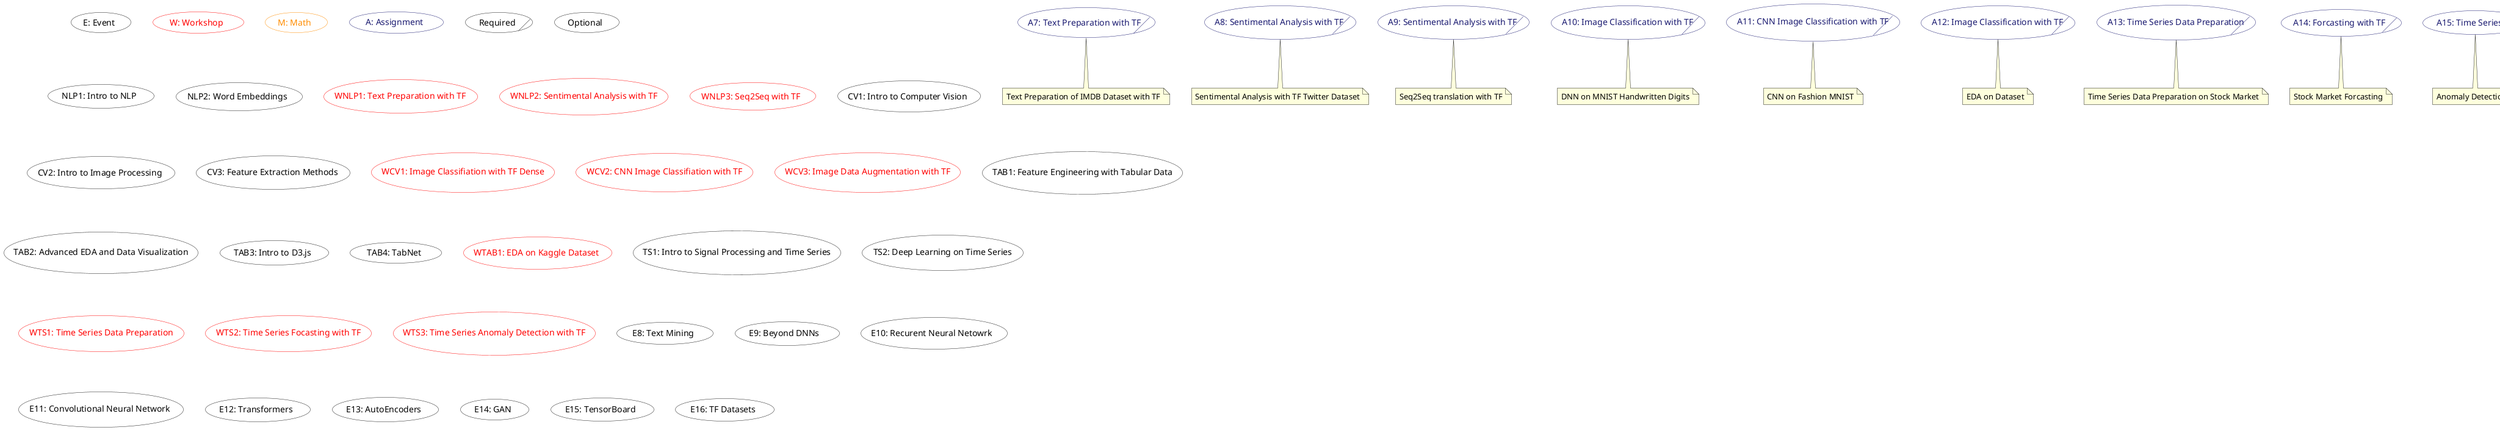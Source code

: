 @startuml "MLReady"

skinparam usecase {
BackgroundColor transparent
shadowing false
}

(E: Event)
(W: Workshop) #line:red;text:red
(M: Math) #line:darkorange;text:darkorange
(A: Assignment) #line:MidnightBlue;text:MidnightBlue
(Required)/
(Optional)

(NLP1: Intro to NLP) as NLP1
(NLP2: Word Embeddings) as NLP2
(WNLP1: Text Preparation with TF) as WNLP1 #line:red;text:red
(WNLP2: Sentimental Analysis with TF) as WNLP2 #line:red;text:red
(WNLP3: Seq2Seq with TF) as WNLP3 #line:red;text:red

(A7: Text Preparation with TF)/ as A7 #line:MidnightBlue;text:MidnightBlue
note bottom [[http://GDSCUIZ.github.io]]
Text Preparation of IMDB Dataset with TF
end note

(A8: Sentimental Analysis with TF)/ as A8 #line:MidnightBlue;text:MidnightBlue
note bottom [[http://GDSCUIZ.github.io]]
Sentimental Analysis with TF Twitter Dataset
end note

(A9: Sentimental Analysis with TF)/ as A9 #line:MidnightBlue;text:MidnightBlue
note bottom [[http://GDSCUIZ.github.io]]
Seq2Seq translation with TF
end note


(CV1: Intro to Computer Vision) as CV1
(CV2: Intro to Image Processing) as CV2
(CV3: Feature Extraction Methods) as CV3
(WCV1: Image Classifiation with TF Dense) as WCV1 #line:red;text:red
(WCV2: CNN Image Classifiation with TF) as WCV2 #line:red;text:red
(WCV3: Image Data Augmentation with TF) as WCV3 #line:red;text:red

(A10: Image Classification with TF)/ as A10 #line:MidnightBlue;text:MidnightBlue
note bottom [[http://GDSCUIZ.github.io]]
DNN on MNIST Handwritten Digits
end note

(A11: CNN Image Classification with TF)/ as A11 #line:MidnightBlue;text:MidnightBlue
note bottom [[http://GDSCUIZ.github.io]]
CNN on Fashion MNIST
end note



(TAB1: Feature Engineering with Tabular Data) as TAB1
(TAB2: Advanced EDA and Data Visualization) as TAB2
(TAB3: Intro to D3.js) as TAB3
(TAB4: TabNet) as TAB4
(WTAB1: EDA on Kaggle Dataset) as WTAB1 #line:red;text:red

(A12: Image Classification with TF)/ as A12 #line:MidnightBlue;text:MidnightBlue
note bottom [[http://GDSCUIZ.github.io]]
EDA on Dataset
end note



(TS1: Intro to Signal Processing and Time Series) as TS1
(TS2: Deep Learning on Time Series) as TS2
(WTS1: Time Series Data Preparation) as WTS1 #line:red;text:red
(WTS2: Time Series Focasting with TF) as WTS2 #line:red;text:red
(WTS3: Time Series Anomaly Detection with TF) as WTS3 #line:red;text:red

(A13: Time Series Data Preparation)/ as A13 #line:MidnightBlue;text:MidnightBlue
note bottom [[http://GDSCUIZ.github.io]]
Time Series Data Preparation on Stock Market
end note

(A14: Forcasting with TF)/ as A14 #line:MidnightBlue;text:MidnightBlue
note bottom [[http://GDSCUIZ.github.io]]
Stock Market Forcasting
end note

(A15: Time Series A)/ as A15 #line:MidnightBlue;text:MidnightBlue
note bottom [[http://GDSCUIZ.github.io]]
Anomaly Detection 
end note





(E8: Text Mining) as E8
(E9: Beyond DNNs ) as E9
(E10: Recurent Neural Netowrk ) as E10
(E11: Convolutional Neural Network ) as E11
(E12: Transformers) as E12
(E13: AutoEncoders) as E13
(E14: GAN) as E14

(E15: TensorBoard) as E15
(E16: TF Datasets) as E16



@enduml